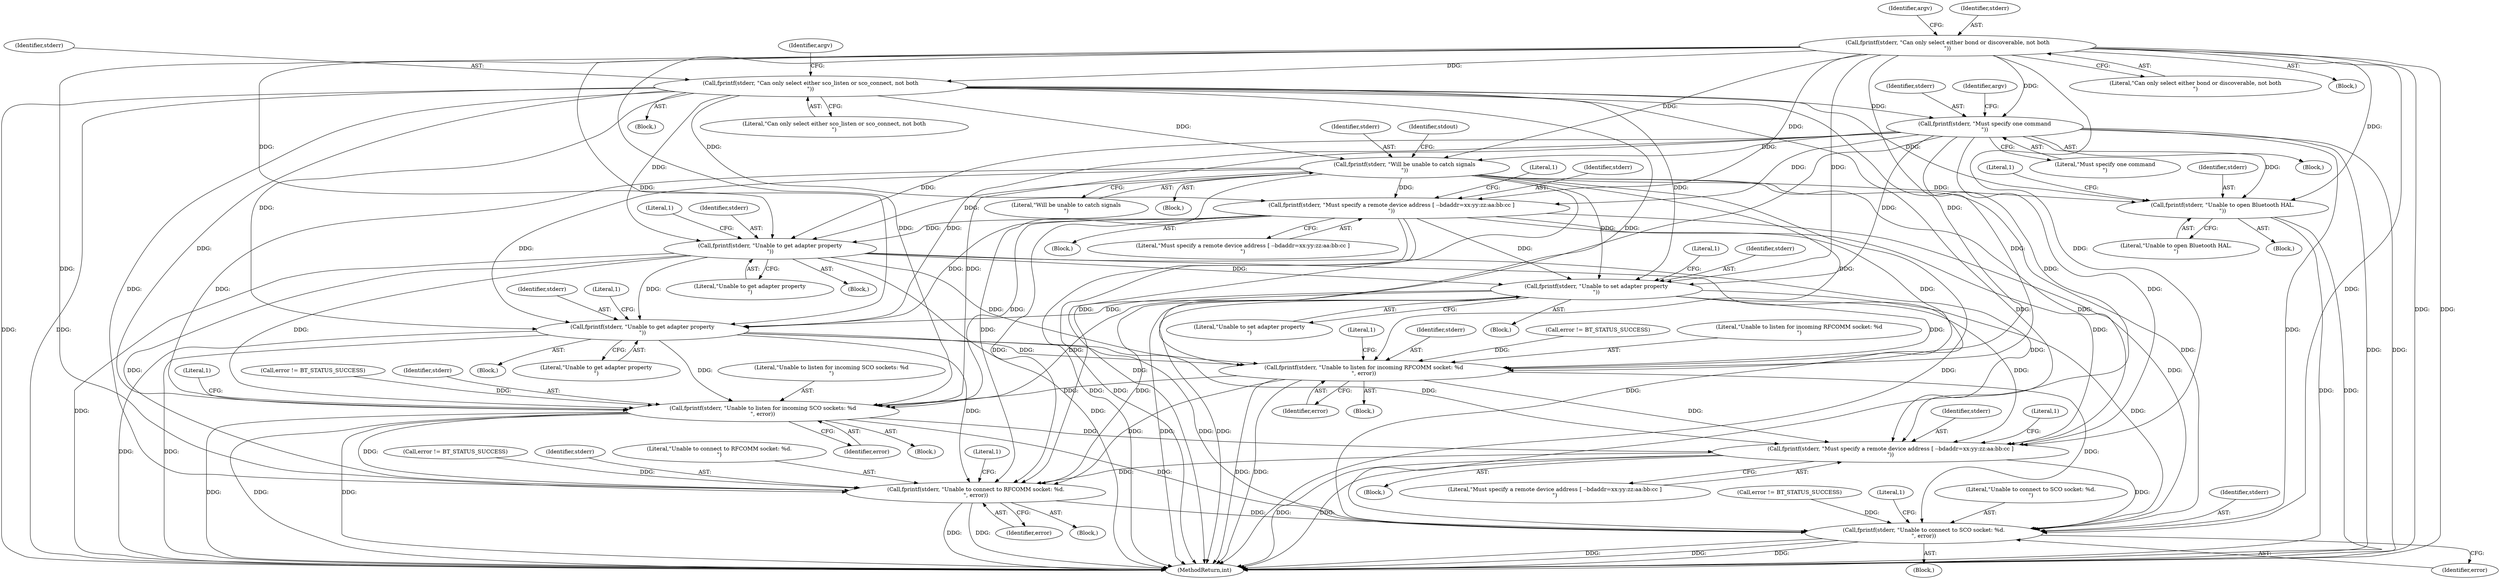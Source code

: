 digraph "0_Android_37c88107679d36c419572732b4af6e18bb2f7dce_6@API" {
"1000132" [label="(Call,fprintf(stderr, \"Can only select either sco_listen or sco_connect, not both\n\"))"];
"1000120" [label="(Call,fprintf(stderr, \"Can only select either bond or discoverable, not both\n\"))"];
"1000164" [label="(Call,fprintf(stderr, \"Must specify one command\n\"))"];
"1000178" [label="(Call,fprintf(stderr, \"Will be unable to catch signals\n\"))"];
"1000189" [label="(Call,fprintf(stderr, \"Unable to open Bluetooth HAL.\n\"))"];
"1000263" [label="(Call,fprintf(stderr, \"Must specify a remote device address [ --bdaddr=xx:yy:zz:aa:bb:cc ]\n\"))"];
"1000327" [label="(Call,fprintf(stderr, \"Unable to get adapter property\n\"))"];
"1000382" [label="(Call,fprintf(stderr, \"Unable to set adapter property\n\"))"];
"1000398" [label="(Call,fprintf(stderr, \"Unable to get adapter property\n\"))"];
"1000456" [label="(Call,fprintf(stderr, \"Unable to listen for incoming RFCOMM socket: %d\n\", error))"];
"1000481" [label="(Call,fprintf(stderr, \"Unable to listen for incoming SCO sockets: %d\n\", error))"];
"1000500" [label="(Call,fprintf(stderr, \"Must specify a remote device address [ --bdaddr=xx:yy:zz:aa:bb:cc ]\n\"))"];
"1000541" [label="(Call,fprintf(stderr, \"Unable to connect to RFCOMM socket: %d.\n\", error))"];
"1000572" [label="(Call,fprintf(stderr, \"Unable to connect to SCO socket: %d.\n\", error))"];
"1000125" [label="(Identifier,argv)"];
"1000164" [label="(Call,fprintf(stderr, \"Must specify one command\n\"))"];
"1000381" [label="(Block,)"];
"1000546" [label="(Literal,1)"];
"1000504" [label="(Literal,1)"];
"1000165" [label="(Identifier,stderr)"];
"1000191" [label="(Literal,\"Unable to open Bluetooth HAL.\n\")"];
"1000461" [label="(Literal,1)"];
"1000398" [label="(Call,fprintf(stderr, \"Unable to get adapter property\n\"))"];
"1000180" [label="(Literal,\"Will be unable to catch signals\n\")"];
"1000137" [label="(Identifier,argv)"];
"1000262" [label="(Block,)"];
"1000163" [label="(Block,)"];
"1000397" [label="(Block,)"];
"1000193" [label="(Literal,1)"];
"1000328" [label="(Identifier,stderr)"];
"1000400" [label="(Literal,\"Unable to get adapter property\n\")"];
"1000182" [label="(Identifier,stdout)"];
"1000537" [label="(Call,error != BT_STATUS_SUCCESS)"];
"1000586" [label="(MethodReturn,int)"];
"1000481" [label="(Call,fprintf(stderr, \"Unable to listen for incoming SCO sockets: %d\n\", error))"];
"1000177" [label="(Block,)"];
"1000122" [label="(Literal,\"Can only select either bond or discoverable, not both\n\")"];
"1000483" [label="(Literal,\"Unable to listen for incoming SCO sockets: %d\n\")"];
"1000384" [label="(Literal,\"Unable to set adapter property\n\")"];
"1000179" [label="(Identifier,stderr)"];
"1000166" [label="(Literal,\"Must specify one command\n\")"];
"1000267" [label="(Literal,1)"];
"1000486" [label="(Literal,1)"];
"1000265" [label="(Literal,\"Must specify a remote device address [ --bdaddr=xx:yy:zz:aa:bb:cc ]\n\")"];
"1000456" [label="(Call,fprintf(stderr, \"Unable to listen for incoming RFCOMM socket: %d\n\", error))"];
"1000189" [label="(Call,fprintf(stderr, \"Unable to open Bluetooth HAL.\n\"))"];
"1000399" [label="(Identifier,stderr)"];
"1000190" [label="(Identifier,stderr)"];
"1000402" [label="(Literal,1)"];
"1000382" [label="(Call,fprintf(stderr, \"Unable to set adapter property\n\"))"];
"1000383" [label="(Identifier,stderr)"];
"1000457" [label="(Identifier,stderr)"];
"1000540" [label="(Block,)"];
"1000544" [label="(Identifier,error)"];
"1000188" [label="(Block,)"];
"1000477" [label="(Call,error != BT_STATUS_SUCCESS)"];
"1000119" [label="(Block,)"];
"1000263" [label="(Call,fprintf(stderr, \"Must specify a remote device address [ --bdaddr=xx:yy:zz:aa:bb:cc ]\n\"))"];
"1000541" [label="(Call,fprintf(stderr, \"Unable to connect to RFCOMM socket: %d.\n\", error))"];
"1000459" [label="(Identifier,error)"];
"1000502" [label="(Literal,\"Must specify a remote device address [ --bdaddr=xx:yy:zz:aa:bb:cc ]\n\")"];
"1000571" [label="(Block,)"];
"1000178" [label="(Call,fprintf(stderr, \"Will be unable to catch signals\n\"))"];
"1000264" [label="(Identifier,stderr)"];
"1000386" [label="(Literal,1)"];
"1000452" [label="(Call,error != BT_STATUS_SUCCESS)"];
"1000120" [label="(Call,fprintf(stderr, \"Can only select either bond or discoverable, not both\n\"))"];
"1000169" [label="(Identifier,argv)"];
"1000484" [label="(Identifier,error)"];
"1000501" [label="(Identifier,stderr)"];
"1000572" [label="(Call,fprintf(stderr, \"Unable to connect to SCO socket: %d.\n\", error))"];
"1000134" [label="(Literal,\"Can only select either sco_listen or sco_connect, not both\n\")"];
"1000455" [label="(Block,)"];
"1000480" [label="(Block,)"];
"1000121" [label="(Identifier,stderr)"];
"1000482" [label="(Identifier,stderr)"];
"1000132" [label="(Call,fprintf(stderr, \"Can only select either sco_listen or sco_connect, not both\n\"))"];
"1000499" [label="(Block,)"];
"1000458" [label="(Literal,\"Unable to listen for incoming RFCOMM socket: %d\n\")"];
"1000542" [label="(Identifier,stderr)"];
"1000329" [label="(Literal,\"Unable to get adapter property\n\")"];
"1000331" [label="(Literal,1)"];
"1000575" [label="(Identifier,error)"];
"1000133" [label="(Identifier,stderr)"];
"1000573" [label="(Identifier,stderr)"];
"1000568" [label="(Call,error != BT_STATUS_SUCCESS)"];
"1000577" [label="(Literal,1)"];
"1000543" [label="(Literal,\"Unable to connect to RFCOMM socket: %d.\n\")"];
"1000327" [label="(Call,fprintf(stderr, \"Unable to get adapter property\n\"))"];
"1000500" [label="(Call,fprintf(stderr, \"Must specify a remote device address [ --bdaddr=xx:yy:zz:aa:bb:cc ]\n\"))"];
"1000574" [label="(Literal,\"Unable to connect to SCO socket: %d.\n\")"];
"1000131" [label="(Block,)"];
"1000326" [label="(Block,)"];
"1000132" -> "1000131"  [label="AST: "];
"1000132" -> "1000134"  [label="CFG: "];
"1000133" -> "1000132"  [label="AST: "];
"1000134" -> "1000132"  [label="AST: "];
"1000137" -> "1000132"  [label="CFG: "];
"1000132" -> "1000586"  [label="DDG: "];
"1000132" -> "1000586"  [label="DDG: "];
"1000120" -> "1000132"  [label="DDG: "];
"1000132" -> "1000164"  [label="DDG: "];
"1000132" -> "1000178"  [label="DDG: "];
"1000132" -> "1000189"  [label="DDG: "];
"1000132" -> "1000263"  [label="DDG: "];
"1000132" -> "1000327"  [label="DDG: "];
"1000132" -> "1000382"  [label="DDG: "];
"1000132" -> "1000398"  [label="DDG: "];
"1000132" -> "1000456"  [label="DDG: "];
"1000132" -> "1000481"  [label="DDG: "];
"1000132" -> "1000500"  [label="DDG: "];
"1000132" -> "1000541"  [label="DDG: "];
"1000132" -> "1000572"  [label="DDG: "];
"1000120" -> "1000119"  [label="AST: "];
"1000120" -> "1000122"  [label="CFG: "];
"1000121" -> "1000120"  [label="AST: "];
"1000122" -> "1000120"  [label="AST: "];
"1000125" -> "1000120"  [label="CFG: "];
"1000120" -> "1000586"  [label="DDG: "];
"1000120" -> "1000586"  [label="DDG: "];
"1000120" -> "1000164"  [label="DDG: "];
"1000120" -> "1000178"  [label="DDG: "];
"1000120" -> "1000189"  [label="DDG: "];
"1000120" -> "1000263"  [label="DDG: "];
"1000120" -> "1000327"  [label="DDG: "];
"1000120" -> "1000382"  [label="DDG: "];
"1000120" -> "1000398"  [label="DDG: "];
"1000120" -> "1000456"  [label="DDG: "];
"1000120" -> "1000481"  [label="DDG: "];
"1000120" -> "1000500"  [label="DDG: "];
"1000120" -> "1000541"  [label="DDG: "];
"1000120" -> "1000572"  [label="DDG: "];
"1000164" -> "1000163"  [label="AST: "];
"1000164" -> "1000166"  [label="CFG: "];
"1000165" -> "1000164"  [label="AST: "];
"1000166" -> "1000164"  [label="AST: "];
"1000169" -> "1000164"  [label="CFG: "];
"1000164" -> "1000586"  [label="DDG: "];
"1000164" -> "1000586"  [label="DDG: "];
"1000164" -> "1000178"  [label="DDG: "];
"1000164" -> "1000189"  [label="DDG: "];
"1000164" -> "1000263"  [label="DDG: "];
"1000164" -> "1000327"  [label="DDG: "];
"1000164" -> "1000382"  [label="DDG: "];
"1000164" -> "1000398"  [label="DDG: "];
"1000164" -> "1000456"  [label="DDG: "];
"1000164" -> "1000481"  [label="DDG: "];
"1000164" -> "1000500"  [label="DDG: "];
"1000164" -> "1000541"  [label="DDG: "];
"1000164" -> "1000572"  [label="DDG: "];
"1000178" -> "1000177"  [label="AST: "];
"1000178" -> "1000180"  [label="CFG: "];
"1000179" -> "1000178"  [label="AST: "];
"1000180" -> "1000178"  [label="AST: "];
"1000182" -> "1000178"  [label="CFG: "];
"1000178" -> "1000586"  [label="DDG: "];
"1000178" -> "1000586"  [label="DDG: "];
"1000178" -> "1000189"  [label="DDG: "];
"1000178" -> "1000263"  [label="DDG: "];
"1000178" -> "1000327"  [label="DDG: "];
"1000178" -> "1000382"  [label="DDG: "];
"1000178" -> "1000398"  [label="DDG: "];
"1000178" -> "1000456"  [label="DDG: "];
"1000178" -> "1000481"  [label="DDG: "];
"1000178" -> "1000500"  [label="DDG: "];
"1000178" -> "1000541"  [label="DDG: "];
"1000178" -> "1000572"  [label="DDG: "];
"1000189" -> "1000188"  [label="AST: "];
"1000189" -> "1000191"  [label="CFG: "];
"1000190" -> "1000189"  [label="AST: "];
"1000191" -> "1000189"  [label="AST: "];
"1000193" -> "1000189"  [label="CFG: "];
"1000189" -> "1000586"  [label="DDG: "];
"1000189" -> "1000586"  [label="DDG: "];
"1000263" -> "1000262"  [label="AST: "];
"1000263" -> "1000265"  [label="CFG: "];
"1000264" -> "1000263"  [label="AST: "];
"1000265" -> "1000263"  [label="AST: "];
"1000267" -> "1000263"  [label="CFG: "];
"1000263" -> "1000586"  [label="DDG: "];
"1000263" -> "1000586"  [label="DDG: "];
"1000263" -> "1000327"  [label="DDG: "];
"1000263" -> "1000382"  [label="DDG: "];
"1000263" -> "1000398"  [label="DDG: "];
"1000263" -> "1000456"  [label="DDG: "];
"1000263" -> "1000481"  [label="DDG: "];
"1000263" -> "1000500"  [label="DDG: "];
"1000263" -> "1000541"  [label="DDG: "];
"1000263" -> "1000572"  [label="DDG: "];
"1000327" -> "1000326"  [label="AST: "];
"1000327" -> "1000329"  [label="CFG: "];
"1000328" -> "1000327"  [label="AST: "];
"1000329" -> "1000327"  [label="AST: "];
"1000331" -> "1000327"  [label="CFG: "];
"1000327" -> "1000586"  [label="DDG: "];
"1000327" -> "1000586"  [label="DDG: "];
"1000327" -> "1000382"  [label="DDG: "];
"1000327" -> "1000398"  [label="DDG: "];
"1000327" -> "1000456"  [label="DDG: "];
"1000327" -> "1000481"  [label="DDG: "];
"1000327" -> "1000500"  [label="DDG: "];
"1000327" -> "1000541"  [label="DDG: "];
"1000327" -> "1000572"  [label="DDG: "];
"1000382" -> "1000381"  [label="AST: "];
"1000382" -> "1000384"  [label="CFG: "];
"1000383" -> "1000382"  [label="AST: "];
"1000384" -> "1000382"  [label="AST: "];
"1000386" -> "1000382"  [label="CFG: "];
"1000382" -> "1000586"  [label="DDG: "];
"1000382" -> "1000586"  [label="DDG: "];
"1000382" -> "1000398"  [label="DDG: "];
"1000382" -> "1000456"  [label="DDG: "];
"1000382" -> "1000481"  [label="DDG: "];
"1000382" -> "1000500"  [label="DDG: "];
"1000382" -> "1000541"  [label="DDG: "];
"1000382" -> "1000572"  [label="DDG: "];
"1000398" -> "1000397"  [label="AST: "];
"1000398" -> "1000400"  [label="CFG: "];
"1000399" -> "1000398"  [label="AST: "];
"1000400" -> "1000398"  [label="AST: "];
"1000402" -> "1000398"  [label="CFG: "];
"1000398" -> "1000586"  [label="DDG: "];
"1000398" -> "1000586"  [label="DDG: "];
"1000398" -> "1000456"  [label="DDG: "];
"1000398" -> "1000481"  [label="DDG: "];
"1000398" -> "1000500"  [label="DDG: "];
"1000398" -> "1000541"  [label="DDG: "];
"1000398" -> "1000572"  [label="DDG: "];
"1000456" -> "1000455"  [label="AST: "];
"1000456" -> "1000459"  [label="CFG: "];
"1000457" -> "1000456"  [label="AST: "];
"1000458" -> "1000456"  [label="AST: "];
"1000459" -> "1000456"  [label="AST: "];
"1000461" -> "1000456"  [label="CFG: "];
"1000456" -> "1000586"  [label="DDG: "];
"1000456" -> "1000586"  [label="DDG: "];
"1000452" -> "1000456"  [label="DDG: "];
"1000456" -> "1000481"  [label="DDG: "];
"1000456" -> "1000500"  [label="DDG: "];
"1000456" -> "1000541"  [label="DDG: "];
"1000456" -> "1000572"  [label="DDG: "];
"1000481" -> "1000480"  [label="AST: "];
"1000481" -> "1000484"  [label="CFG: "];
"1000482" -> "1000481"  [label="AST: "];
"1000483" -> "1000481"  [label="AST: "];
"1000484" -> "1000481"  [label="AST: "];
"1000486" -> "1000481"  [label="CFG: "];
"1000481" -> "1000586"  [label="DDG: "];
"1000481" -> "1000586"  [label="DDG: "];
"1000481" -> "1000586"  [label="DDG: "];
"1000477" -> "1000481"  [label="DDG: "];
"1000481" -> "1000500"  [label="DDG: "];
"1000481" -> "1000541"  [label="DDG: "];
"1000481" -> "1000572"  [label="DDG: "];
"1000500" -> "1000499"  [label="AST: "];
"1000500" -> "1000502"  [label="CFG: "];
"1000501" -> "1000500"  [label="AST: "];
"1000502" -> "1000500"  [label="AST: "];
"1000504" -> "1000500"  [label="CFG: "];
"1000500" -> "1000586"  [label="DDG: "];
"1000500" -> "1000586"  [label="DDG: "];
"1000500" -> "1000541"  [label="DDG: "];
"1000500" -> "1000572"  [label="DDG: "];
"1000541" -> "1000540"  [label="AST: "];
"1000541" -> "1000544"  [label="CFG: "];
"1000542" -> "1000541"  [label="AST: "];
"1000543" -> "1000541"  [label="AST: "];
"1000544" -> "1000541"  [label="AST: "];
"1000546" -> "1000541"  [label="CFG: "];
"1000541" -> "1000586"  [label="DDG: "];
"1000541" -> "1000586"  [label="DDG: "];
"1000537" -> "1000541"  [label="DDG: "];
"1000541" -> "1000572"  [label="DDG: "];
"1000572" -> "1000571"  [label="AST: "];
"1000572" -> "1000575"  [label="CFG: "];
"1000573" -> "1000572"  [label="AST: "];
"1000574" -> "1000572"  [label="AST: "];
"1000575" -> "1000572"  [label="AST: "];
"1000577" -> "1000572"  [label="CFG: "];
"1000572" -> "1000586"  [label="DDG: "];
"1000572" -> "1000586"  [label="DDG: "];
"1000572" -> "1000586"  [label="DDG: "];
"1000568" -> "1000572"  [label="DDG: "];
}
